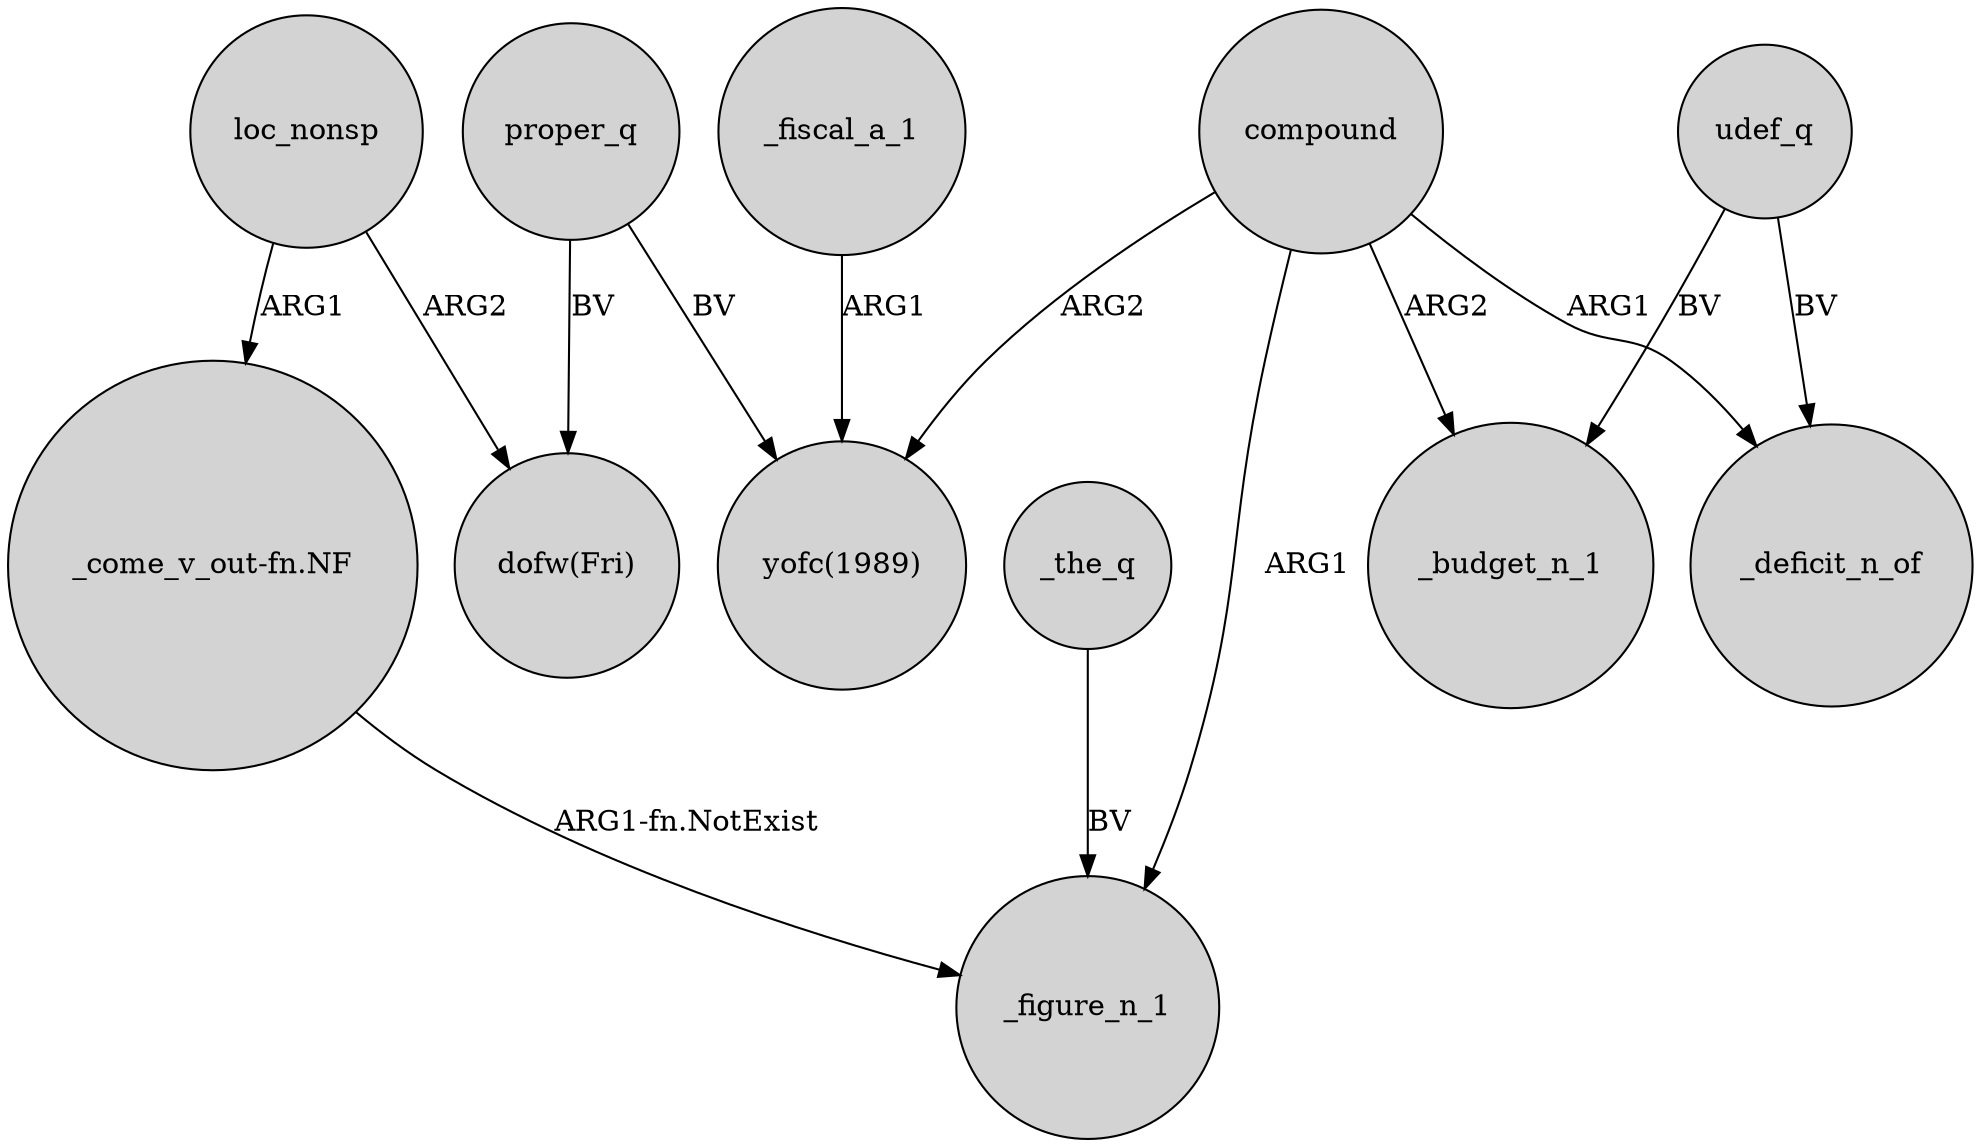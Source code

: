 digraph {
	node [shape=circle style=filled]
	proper_q -> "dofw(Fri)" [label=BV]
	_the_q -> _figure_n_1 [label=BV]
	udef_q -> _deficit_n_of [label=BV]
	compound -> _deficit_n_of [label=ARG1]
	compound -> "yofc(1989)" [label=ARG2]
	_fiscal_a_1 -> "yofc(1989)" [label=ARG1]
	compound -> _budget_n_1 [label=ARG2]
	proper_q -> "yofc(1989)" [label=BV]
	udef_q -> _budget_n_1 [label=BV]
	"_come_v_out-fn.NF" -> _figure_n_1 [label="ARG1-fn.NotExist"]
	loc_nonsp -> "_come_v_out-fn.NF" [label=ARG1]
	loc_nonsp -> "dofw(Fri)" [label=ARG2]
	compound -> _figure_n_1 [label=ARG1]
}

